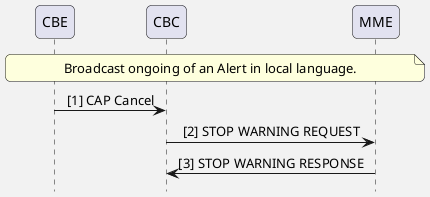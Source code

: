 @startuml
hide footbox
skinparam Shadowing false
skinparam BackgroundColor #f2f2f2
skinparam SequenceGroupBodyBackgroundColor transparent
skinparam roundcorner 10
skinparam ParticipantPadding 30
skinparam BoxPadding 10
skinparam SequenceGroupBorderColor #a0a0ff
skinparam SequenceMessageAlign center

participant CBE as cbe
participant CBC as cbc
participant MME as mme

note across: Broadcast ongoing of an Alert in local language. 

cbe -> cbc: [1] CAP Cancel
cbc -> mme: [2] STOP WARNING REQUEST
mme -> cbc: [3] STOP WARNING RESPONSE

@enduml